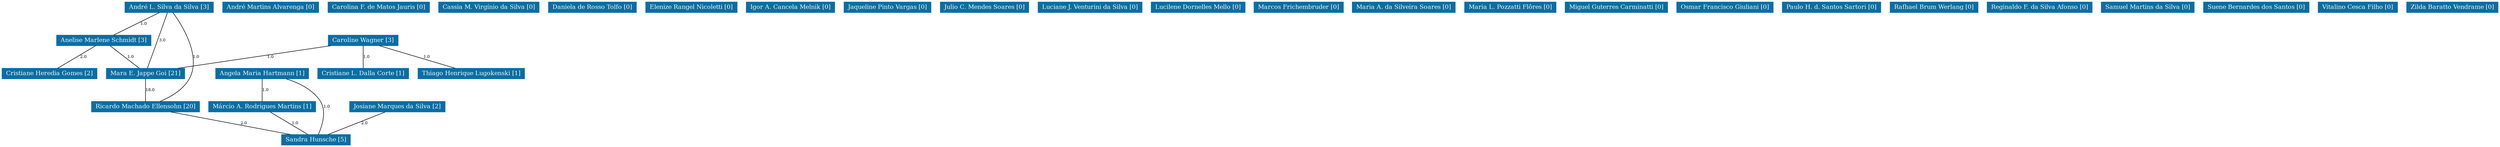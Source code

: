 strict graph grafo2 {
	graph [bb="0,0,4122,285",
		id=grafo2,
		overlap=False
	];
	node [fontsize=12,
		label="\N",
		shape=rectangle,
		style=filled
	];
	0	 [URL="membro-0808253492421363.html",
		color="#0A6EA4",
		fontcolor="#FFFFFF",
		height=0.29167,
		label="André L. Silva da Silva [3]",
		pos="274,274.5",
		width=2.0139];
	2	 [URL="membro-2639464990085544.html",
		color="#0A6EA4",
		fontcolor="#FFFFFF",
		height=0.29167,
		label="Anelise Marlene Schmidt [3]",
		pos="161,208.5",
		width=2.125];
	0 -- 2	 [fontsize=8,
		label=1.0,
		lp="230,241.5",
		pos="255.84,263.9 234.76,251.58 200.18,231.38 179.11,219.08"];
	17	 [URL="membro-4134633660161244.html",
		color="#0A6EA4",
		fontcolor="#FFFFFF",
		height=0.29167,
		label="Mara E. Jappe Goi [21]",
		pos="234,142.5",
		width=1.7778];
	0 -- 17	 [fontsize=8,
		label=3.0,
		lp="262,208.5",
		pos="270.73,263.7 263.19,238.82 244.68,177.74 237.21,153.08"];
	27	 [URL="membro-0307859719242030.html",
		color="#0A6EA4",
		fontcolor="#FFFFFF",
		height=0.29167,
		label="Ricardo Machado Ellensohn [20]",
		pos="235,76.5",
		width=2.4167];
	0 -- 27	 [fontsize=8,
		label=1.0,
		lp="319,175.5",
		pos="281.03,263.94 296.34,239.53 329.53,177.8 307,132 296.9,111.46 275.14,96.386 258.17,87.172"];
	2 -- 17	 [fontsize=8,
		label=1.0,
		lp="207,175.5",
		pos="172.73,197.9 186.27,185.65 208.43,165.62 222.06,153.3"];
	7	 [URL="membro-2938211359705852.html",
		color="#0A6EA4",
		fontcolor="#FFFFFF",
		height=0.29167,
		label="Cristiane Heredia Gomes [2]",
		pos="76,142.5",
		width=2.1111];
	2 -- 7	 [fontsize=8,
		label=2.0,
		lp="129,175.5",
		pos="147.34,197.9 131.48,185.58 105.47,165.38 89.623,153.08"];
	17 -- 27	 [fontsize=8,
		label=18.0,
		lp="242,109.5",
		pos="234.16,131.9 234.35,119.65 234.65,99.622 234.84,87.297"];
	29	 [URL="membro-8275677837912851.html",
		color="#0A6EA4",
		fontcolor="#FFFFFF",
		height=0.29167,
		label="Sandra Hunsche [5]",
		pos="519,10.5",
		width=1.5417];
	27 -- 29	 [fontsize=8,
		label=2.0,
		lp="399,43.5",
		pos="280.31,65.969 333.25,53.668 420.31,33.434 473.38,21.103"];
	1	 [URL="membro-8812847806952873.html",
		color="#0A6EA4",
		fontcolor="#FFFFFF",
		height=0.29167,
		label="André Martins Alvarenga [0]",
		pos="442,274.5",
		width=2.1528];
	3	 [URL="membro-6348630855781978.html",
		color="#0A6EA4",
		fontcolor="#FFFFFF",
		height=0.29167,
		label="Angela Maria Hartmann [1]",
		pos="428,142.5",
		width=2.0694];
	3 -- 29	 [fontsize=8,
		label=1.0,
		lp="534,76.5",
		pos="463.48,131.82 484.83,123.37 510.26,109.2 523,87 534.92,66.238 528.1,36.852 523,21.234"];
	18	 [URL="membro-9143459351377977.html",
		color="#0A6EA4",
		fontcolor="#FFFFFF",
		height=0.29167,
		label="Márcio A. Rodrigues Martins [1]",
		pos="427,76.5",
		width=2.4028];
	3 -- 18	 [fontsize=8,
		label=1.0,
		lp="432,109.5",
		pos="427.84,131.9 427.65,119.65 427.35,99.622 427.16,87.297"];
	18 -- 29	 [fontsize=8,
		label=1.0,
		lp="483,43.5",
		pos="441.78,65.896 458.95,53.58 487.1,33.383 504.26,21.078"];
	4	 [URL="membro-5254810887797757.html",
		color="#0A6EA4",
		fontcolor="#FFFFFF",
		height=0.29167,
		label="Carolina F. de Matos Jauris [0]",
		pos="619,274.5",
		width=2.2639];
	5	 [URL="membro-4004565241849091.html",
		color="#0A6EA4",
		fontcolor="#FFFFFF",
		height=0.29167,
		label="Caroline Wagner [3]",
		pos="594,208.5",
		width=1.5833];
	5 -- 17	 [fontsize=8,
		label=1.0,
		lp="440,175.5",
		pos="536.96,198.04 469.75,185.72 358.72,165.37 291.37,153.02"];
	8	 [URL="membro-5296284169605317.html",
		color="#0A6EA4",
		fontcolor="#FFFFFF",
		height=0.29167,
		label="Cristiane L. Dalla Corte [1]",
		pos="594,142.5",
		width=2.0278];
	5 -- 8	 [fontsize=8,
		label=1.0,
		lp="599,175.5",
		pos="594,197.9 594,185.65 594,165.62 594,153.3"];
	31	 [URL="membro-4211206301954369.html",
		color="#0A6EA4",
		fontcolor="#FFFFFF",
		height=0.29167,
		label="Thiago Henrique Lugokenski [1]",
		pos="772,142.5",
		width=2.4028];
	5 -- 31	 [fontsize=8,
		label=1.0,
		lp="698,175.5",
		pos="622.6,197.9 655.82,185.58 710.29,165.38 743.47,153.08"];
	6	 [URL="membro-2682869571938004.html",
		color="#0A6EA4",
		fontcolor="#FFFFFF",
		height=0.29167,
		label="Cassia M. Virgínio da Silva [0]",
		pos="801,274.5",
		width=2.2778];
	9	 [URL="membro-5764733726937478.html",
		color="#0A6EA4",
		fontcolor="#FFFFFF",
		height=0.29167,
		label="Daniela de Rosso Tolfo [0]",
		pos="974,274.5",
		width=2.0278];
	10	 [URL="membro-6621220078810861.html",
		color="#0A6EA4",
		fontcolor="#FFFFFF",
		height=0.29167,
		label="Elenize Rangel Nicoletti [0]",
		pos="1140,274.5",
		width=2.0694];
	11	 [URL="membro-7436592151521102.html",
		color="#0A6EA4",
		fontcolor="#FFFFFF",
		height=0.29167,
		label="Igor A. Cancela Melnik [0]",
		pos="1306,274.5",
		width=2.0278];
	12	 [URL="membro-2927700876012801.html",
		color="#0A6EA4",
		fontcolor="#FFFFFF",
		height=0.29167,
		label="Jaqueline Pinto Vargas [0]",
		pos="1468,274.5",
		width=1.9722];
	13	 [URL="membro-4121409440905454.html",
		color="#0A6EA4",
		fontcolor="#FFFFFF",
		height=0.29167,
		label="Josiane Marques da Silva [2]",
		pos="655,76.5",
		width=2.125];
	13 -- 29	 [fontsize=8,
		label=2.0,
		lp="600,43.5",
		pos="633.15,65.896 607.77,53.58 566.15,33.383 540.8,21.078"];
	14	 [URL="membro-4646124001238416.html",
		color="#0A6EA4",
		fontcolor="#FFFFFF",
		height=0.29167,
		label="Julio C. Mendes Soares [0]",
		pos="1630,274.5",
		width=2.0139];
	15	 [URL="membro-5816648388103395.html",
		color="#0A6EA4",
		fontcolor="#FFFFFF",
		height=0.29167,
		label="Luciane J. Venturini da Silva [0]",
		pos="1806,274.5",
		width=2.375];
	16	 [URL="membro-2487436334048538.html",
		color="#0A6EA4",
		fontcolor="#FFFFFF",
		height=0.29167,
		label="Lucilene Dornelles Mello [0]",
		pos="1987,274.5",
		width=2.1389];
	19	 [URL="membro-3152051783523715.html",
		color="#0A6EA4",
		fontcolor="#FFFFFF",
		height=0.29167,
		label="Marcos Frichembruder [0]",
		pos="2153,274.5",
		width=1.9583];
	20	 [URL="membro-3103885429038868.html",
		color="#0A6EA4",
		fontcolor="#FFFFFF",
		height=0.29167,
		label="Maria A. da Silveira Soares [0]",
		pos="2324,274.5",
		width=2.2778];
	21	 [URL="membro-8670584898353787.html",
		color="#0A6EA4",
		fontcolor="#FFFFFF",
		height=0.29167,
		label="Maria L. Pozzatti Flôres [0]",
		pos="2498,274.5",
		width=2.0417];
	22	 [URL="membro-0428006457087245.html",
		color="#0A6EA4",
		fontcolor="#FFFFFF",
		height=0.29167,
		label="Miguel Guterres Carminatti [0]",
		pos="2671,274.5",
		width=2.2639];
	23	 [URL="membro-6934349100906783.html",
		color="#0A6EA4",
		fontcolor="#FFFFFF",
		height=0.29167,
		label="Osmar Francisco Giuliani [0]",
		pos="2848,274.5",
		width=2.1528];
	24	 [URL="membro-9680419106224563.html",
		color="#0A6EA4",
		fontcolor="#FFFFFF",
		height=0.29167,
		label="Paulo H. d. Santos Sartori [0]",
		pos="3022,274.5",
		width=2.1667];
	25	 [URL="membro-9871972693068670.html",
		color="#0A6EA4",
		fontcolor="#FFFFFF",
		height=0.29167,
		label="Rafhael Brum Werlang [0]",
		pos="3190,274.5",
		width=1.9861];
	26	 [URL="membro-0118710960920352.html",
		color="#0A6EA4",
		fontcolor="#FFFFFF",
		height=0.29167,
		label="Reginaldo F. da Silva Afonso [0]",
		pos="3367,274.5",
		width=2.4167];
	28	 [URL="membro-3011476310570491.html",
		color="#0A6EA4",
		fontcolor="#FFFFFF",
		height=0.29167,
		label="Samuel Martins da Silva [0]",
		pos="3547,274.5",
		width=2.0694];
	30	 [URL="membro-6390879022187783.html",
		color="#0A6EA4",
		fontcolor="#FFFFFF",
		height=0.29167,
		label="Suene Bernardes dos Santos [0]",
		pos="3723,274.5",
		width=2.3194];
	32	 [URL="membro-0048422446197920.html",
		color="#0A6EA4",
		fontcolor="#FFFFFF",
		height=0.29167,
		label="Vitalino Cesca Filho [0]",
		pos="3890,274.5",
		width=1.8194];
	33	 [URL="membro-4900675368665056.html",
		color="#0A6EA4",
		fontcolor="#FFFFFF",
		height=0.29167,
		label="Zilda Baratto Vendrame [0]",
		pos="4048,274.5",
		width=2.0556];
}
